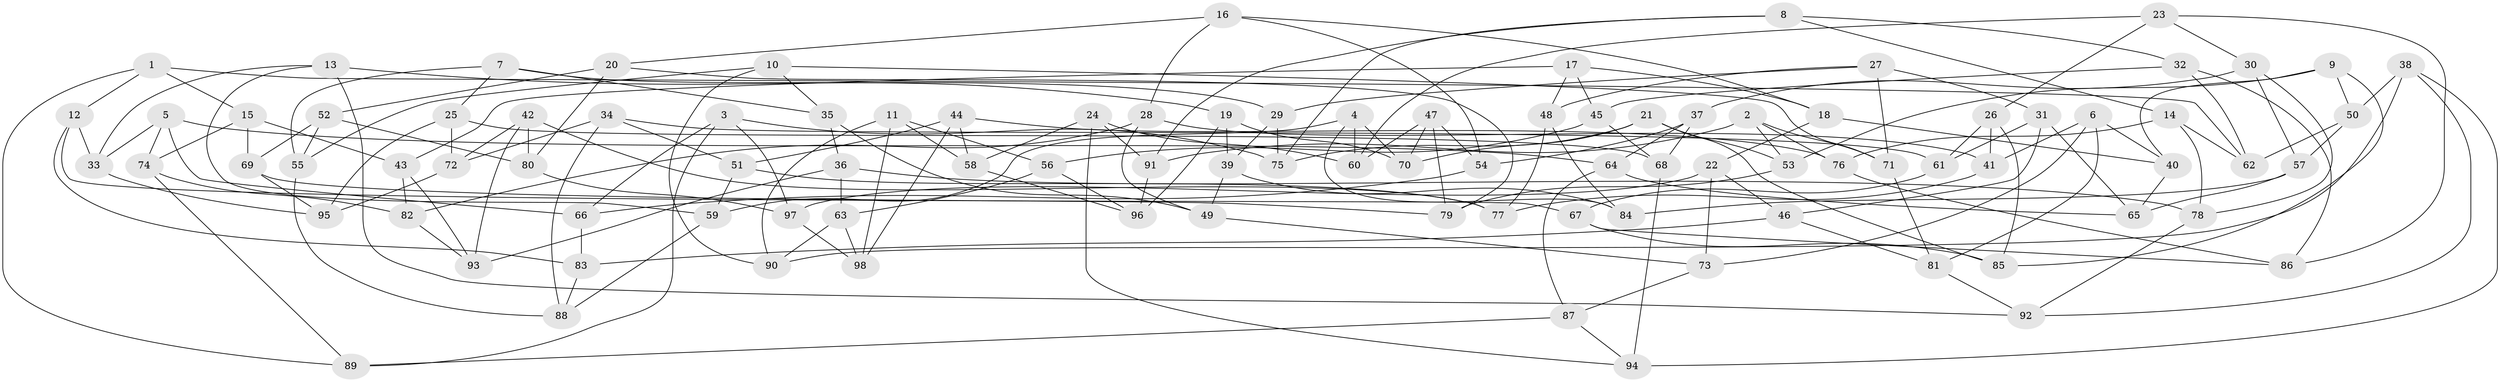 // coarse degree distribution, {4: 0.4489795918367347, 5: 0.22448979591836735, 3: 0.14285714285714285, 6: 0.10204081632653061, 10: 0.02040816326530612, 8: 0.02040816326530612, 9: 0.02040816326530612, 7: 0.02040816326530612}
// Generated by graph-tools (version 1.1) at 2025/03/03/04/25 22:03:48]
// undirected, 98 vertices, 196 edges
graph export_dot {
graph [start="1"]
  node [color=gray90,style=filled];
  1;
  2;
  3;
  4;
  5;
  6;
  7;
  8;
  9;
  10;
  11;
  12;
  13;
  14;
  15;
  16;
  17;
  18;
  19;
  20;
  21;
  22;
  23;
  24;
  25;
  26;
  27;
  28;
  29;
  30;
  31;
  32;
  33;
  34;
  35;
  36;
  37;
  38;
  39;
  40;
  41;
  42;
  43;
  44;
  45;
  46;
  47;
  48;
  49;
  50;
  51;
  52;
  53;
  54;
  55;
  56;
  57;
  58;
  59;
  60;
  61;
  62;
  63;
  64;
  65;
  66;
  67;
  68;
  69;
  70;
  71;
  72;
  73;
  74;
  75;
  76;
  77;
  78;
  79;
  80;
  81;
  82;
  83;
  84;
  85;
  86;
  87;
  88;
  89;
  90;
  91;
  92;
  93;
  94;
  95;
  96;
  97;
  98;
  1 -- 15;
  1 -- 12;
  1 -- 62;
  1 -- 89;
  2 -- 71;
  2 -- 91;
  2 -- 76;
  2 -- 53;
  3 -- 89;
  3 -- 75;
  3 -- 66;
  3 -- 97;
  4 -- 60;
  4 -- 59;
  4 -- 70;
  4 -- 84;
  5 -- 64;
  5 -- 66;
  5 -- 74;
  5 -- 33;
  6 -- 41;
  6 -- 81;
  6 -- 40;
  6 -- 73;
  7 -- 55;
  7 -- 29;
  7 -- 25;
  7 -- 35;
  8 -- 91;
  8 -- 32;
  8 -- 75;
  8 -- 14;
  9 -- 50;
  9 -- 53;
  9 -- 85;
  9 -- 40;
  10 -- 90;
  10 -- 35;
  10 -- 71;
  10 -- 55;
  11 -- 56;
  11 -- 98;
  11 -- 58;
  11 -- 90;
  12 -- 67;
  12 -- 83;
  12 -- 33;
  13 -- 59;
  13 -- 33;
  13 -- 92;
  13 -- 19;
  14 -- 78;
  14 -- 76;
  14 -- 62;
  15 -- 69;
  15 -- 74;
  15 -- 43;
  16 -- 20;
  16 -- 54;
  16 -- 28;
  16 -- 18;
  17 -- 45;
  17 -- 18;
  17 -- 43;
  17 -- 48;
  18 -- 40;
  18 -- 22;
  19 -- 96;
  19 -- 39;
  19 -- 70;
  20 -- 79;
  20 -- 80;
  20 -- 52;
  21 -- 70;
  21 -- 53;
  21 -- 75;
  21 -- 85;
  22 -- 46;
  22 -- 97;
  22 -- 73;
  23 -- 26;
  23 -- 86;
  23 -- 60;
  23 -- 30;
  24 -- 91;
  24 -- 94;
  24 -- 58;
  24 -- 60;
  25 -- 72;
  25 -- 68;
  25 -- 95;
  26 -- 85;
  26 -- 61;
  26 -- 41;
  27 -- 71;
  27 -- 31;
  27 -- 29;
  27 -- 48;
  28 -- 41;
  28 -- 82;
  28 -- 49;
  29 -- 75;
  29 -- 39;
  30 -- 78;
  30 -- 57;
  30 -- 37;
  31 -- 46;
  31 -- 65;
  31 -- 61;
  32 -- 45;
  32 -- 62;
  32 -- 86;
  33 -- 95;
  34 -- 61;
  34 -- 88;
  34 -- 72;
  34 -- 51;
  35 -- 36;
  35 -- 49;
  36 -- 63;
  36 -- 93;
  36 -- 78;
  37 -- 64;
  37 -- 68;
  37 -- 54;
  38 -- 50;
  38 -- 90;
  38 -- 92;
  38 -- 94;
  39 -- 84;
  39 -- 49;
  40 -- 65;
  41 -- 77;
  42 -- 77;
  42 -- 80;
  42 -- 72;
  42 -- 93;
  43 -- 93;
  43 -- 82;
  44 -- 51;
  44 -- 58;
  44 -- 76;
  44 -- 98;
  45 -- 56;
  45 -- 68;
  46 -- 81;
  46 -- 83;
  47 -- 60;
  47 -- 70;
  47 -- 79;
  47 -- 54;
  48 -- 84;
  48 -- 77;
  49 -- 73;
  50 -- 62;
  50 -- 57;
  51 -- 77;
  51 -- 59;
  52 -- 69;
  52 -- 55;
  52 -- 80;
  53 -- 79;
  54 -- 66;
  55 -- 88;
  56 -- 63;
  56 -- 96;
  57 -- 84;
  57 -- 65;
  58 -- 96;
  59 -- 88;
  61 -- 67;
  63 -- 90;
  63 -- 98;
  64 -- 65;
  64 -- 87;
  66 -- 83;
  67 -- 86;
  67 -- 85;
  68 -- 94;
  69 -- 79;
  69 -- 95;
  71 -- 81;
  72 -- 95;
  73 -- 87;
  74 -- 89;
  74 -- 82;
  76 -- 86;
  78 -- 92;
  80 -- 97;
  81 -- 92;
  82 -- 93;
  83 -- 88;
  87 -- 94;
  87 -- 89;
  91 -- 96;
  97 -- 98;
}
